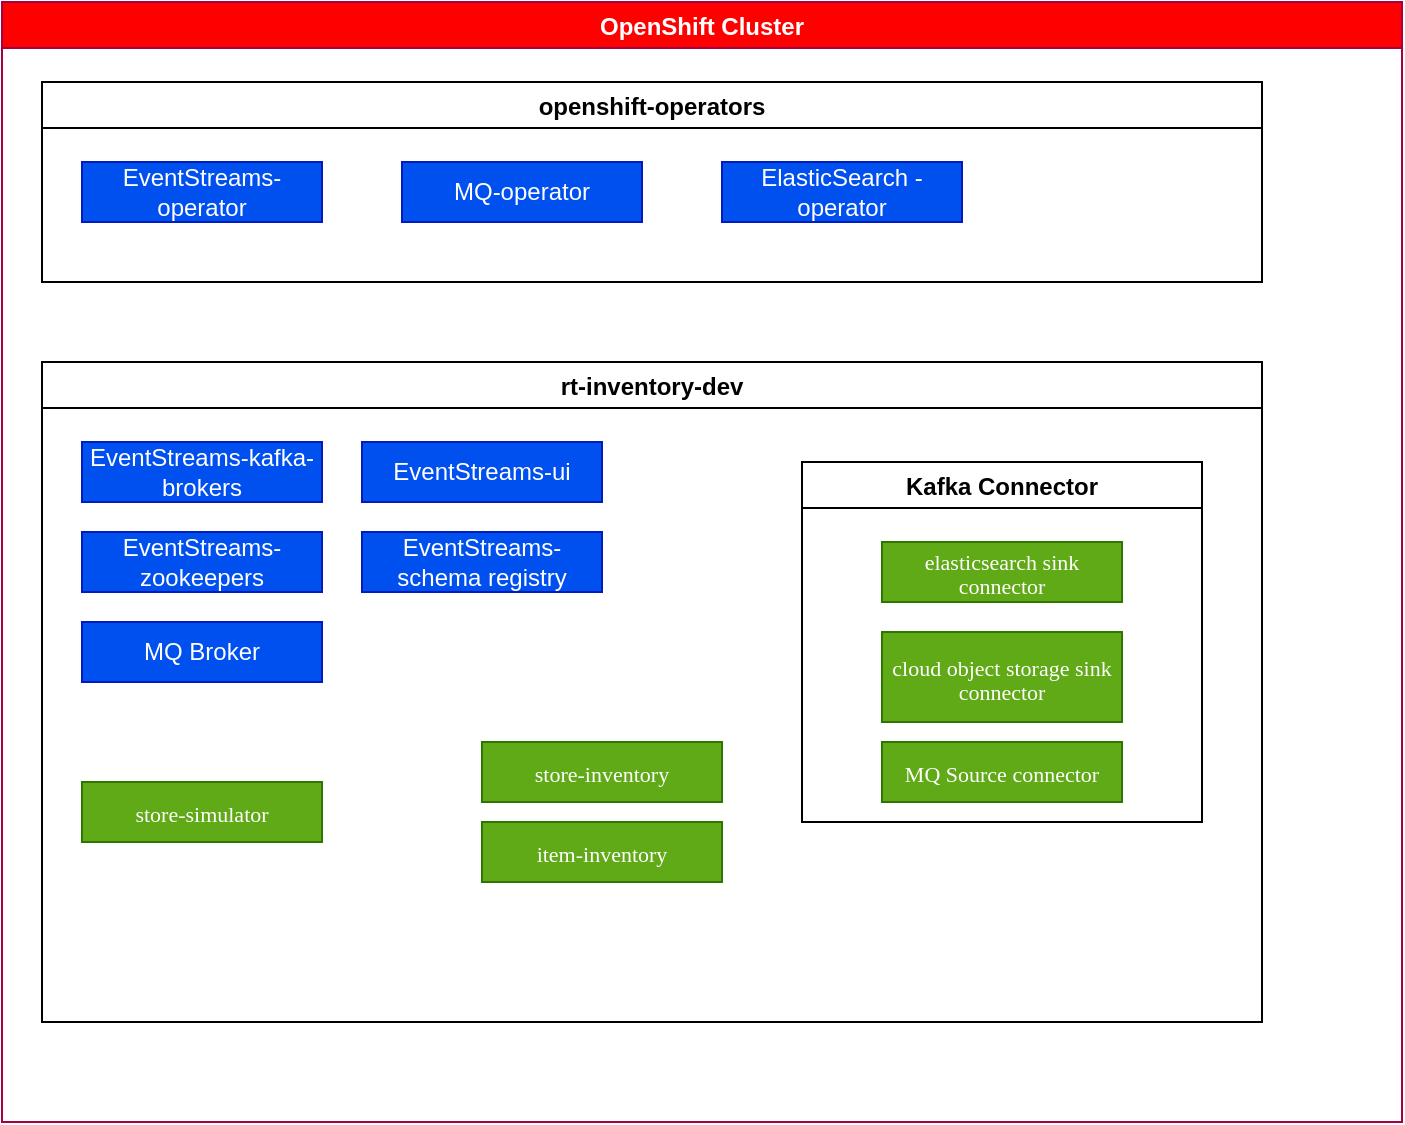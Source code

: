 <mxfile>
    <diagram id="DI6zT22FTgyFtFcUrmey" name="Page-1">
        <mxGraphModel dx="650" dy="382" grid="1" gridSize="10" guides="1" tooltips="1" connect="1" arrows="1" fold="1" page="1" pageScale="1" pageWidth="850" pageHeight="1100" math="0" shadow="0">
            <root>
                <mxCell id="0"/>
                <mxCell id="1" parent="0"/>
                <mxCell id="2" value="OpenShift Cluster" style="swimlane;fillColor=#FF0000;fontColor=#ffffff;strokeColor=#A50040;" parent="1" vertex="1">
                    <mxGeometry x="20" y="120" width="700" height="560" as="geometry"/>
                </mxCell>
                <mxCell id="3" value="openshift-operators" style="swimlane;" parent="2" vertex="1">
                    <mxGeometry x="20" y="40" width="610" height="100" as="geometry"/>
                </mxCell>
                <mxCell id="4" value="EventStreams-operator" style="rounded=0;whiteSpace=wrap;html=1;fillColor=#0050ef;fontColor=#ffffff;strokeColor=#001DBC;" parent="3" vertex="1">
                    <mxGeometry x="20" y="40" width="120" height="30" as="geometry"/>
                </mxCell>
                <mxCell id="7" value="MQ-operator" style="rounded=0;whiteSpace=wrap;html=1;fillColor=#0050ef;fontColor=#ffffff;strokeColor=#001DBC;" parent="3" vertex="1">
                    <mxGeometry x="180" y="40" width="120" height="30" as="geometry"/>
                </mxCell>
                <mxCell id="23" value="ElasticSearch -operator" style="rounded=0;whiteSpace=wrap;html=1;fillColor=#0050ef;fontColor=#ffffff;strokeColor=#001DBC;" parent="3" vertex="1">
                    <mxGeometry x="340" y="40" width="120" height="30" as="geometry"/>
                </mxCell>
                <mxCell id="8" value="rt-inventory-dev" style="swimlane;" parent="2" vertex="1">
                    <mxGeometry x="20" y="180" width="610" height="330" as="geometry"/>
                </mxCell>
                <mxCell id="9" value="EventStreams-kafka-brokers" style="rounded=0;whiteSpace=wrap;html=1;fillColor=#0050ef;fontColor=#ffffff;strokeColor=#001DBC;" parent="8" vertex="1">
                    <mxGeometry x="20" y="40" width="120" height="30" as="geometry"/>
                </mxCell>
                <mxCell id="11" value="EventStreams-zookeepers" style="rounded=0;whiteSpace=wrap;html=1;fillColor=#0050ef;fontColor=#ffffff;strokeColor=#001DBC;" parent="8" vertex="1">
                    <mxGeometry x="20" y="85" width="120" height="30" as="geometry"/>
                </mxCell>
                <mxCell id="12" value="&lt;p class=&quot;p1&quot; style=&quot;margin: 0px; font-stretch: normal; font-size: 11px; line-height: normal; font-family: menlo;&quot;&gt;&lt;span class=&quot;s1&quot;&gt;item-inventory&lt;/span&gt;&lt;/p&gt;" style="rounded=0;whiteSpace=wrap;html=1;fillColor=#60a917;fontColor=#FFFFFF;strokeColor=#2D7600;" parent="8" vertex="1">
                    <mxGeometry x="220" y="230" width="120" height="30" as="geometry"/>
                </mxCell>
                <mxCell id="13" value="&lt;p class=&quot;p1&quot; style=&quot;margin: 0px ; font-stretch: normal ; font-size: 11px ; line-height: normal ; font-family: &amp;#34;menlo&amp;#34;&quot;&gt;&lt;span class=&quot;s1&quot;&gt;store-inventory&lt;/span&gt;&lt;/p&gt;" style="rounded=0;whiteSpace=wrap;html=1;fillColor=#60a917;fontColor=#FFFFFF;strokeColor=#2D7600;" parent="8" vertex="1">
                    <mxGeometry x="220" y="190" width="120" height="30" as="geometry"/>
                </mxCell>
                <mxCell id="14" value="&lt;p class=&quot;p1&quot; style=&quot;margin: 0px ; font-stretch: normal ; font-size: 11px ; line-height: normal ; font-family: &amp;#34;menlo&amp;#34;&quot;&gt;&lt;span class=&quot;s1&quot;&gt;store-simulator&lt;/span&gt;&lt;/p&gt;" style="rounded=0;whiteSpace=wrap;html=1;fillColor=#60a917;fontColor=#FFFFFF;strokeColor=#2D7600;" parent="8" vertex="1">
                    <mxGeometry x="20" y="210" width="120" height="30" as="geometry"/>
                </mxCell>
                <mxCell id="15" value="EventStreams-ui" style="rounded=0;whiteSpace=wrap;html=1;fillColor=#0050ef;fontColor=#ffffff;strokeColor=#001DBC;" parent="8" vertex="1">
                    <mxGeometry x="160" y="40" width="120" height="30" as="geometry"/>
                </mxCell>
                <mxCell id="16" value="EventStreams-schema registry" style="rounded=0;whiteSpace=wrap;html=1;fillColor=#0050ef;fontColor=#ffffff;strokeColor=#001DBC;" parent="8" vertex="1">
                    <mxGeometry x="160" y="85" width="120" height="30" as="geometry"/>
                </mxCell>
                <mxCell id="19" value="Kafka Connector" style="swimlane;" parent="8" vertex="1">
                    <mxGeometry x="380" y="50" width="200" height="180" as="geometry"/>
                </mxCell>
                <mxCell id="18" value="&lt;p class=&quot;p1&quot; style=&quot;margin: 0px ; font-stretch: normal ; font-size: 11px ; line-height: normal ; font-family: &amp;#34;menlo&amp;#34;&quot;&gt;&lt;span class=&quot;s1&quot;&gt;elasticsearch sink connector&lt;/span&gt;&lt;/p&gt;" style="rounded=0;whiteSpace=wrap;html=1;fillColor=#60a917;fontColor=#FFFFFF;strokeColor=#2D7600;" parent="19" vertex="1">
                    <mxGeometry x="40" y="40" width="120" height="30" as="geometry"/>
                </mxCell>
                <mxCell id="22" value="&lt;p class=&quot;p1&quot; style=&quot;margin: 0px ; font-stretch: normal ; font-size: 11px ; line-height: normal ; font-family: &amp;#34;menlo&amp;#34;&quot;&gt;&lt;span class=&quot;s1&quot;&gt;cloud object storage sink connector&lt;/span&gt;&lt;/p&gt;" style="rounded=0;whiteSpace=wrap;html=1;fillColor=#60a917;fontColor=#FFFFFF;strokeColor=#2D7600;" parent="19" vertex="1">
                    <mxGeometry x="40" y="85" width="120" height="45" as="geometry"/>
                </mxCell>
                <mxCell id="24" value="&lt;p class=&quot;p1&quot; style=&quot;margin: 0px ; font-stretch: normal ; font-size: 11px ; line-height: normal ; font-family: &amp;#34;menlo&amp;#34;&quot;&gt;&lt;span class=&quot;s1&quot;&gt;MQ Source connector&lt;/span&gt;&lt;/p&gt;" style="rounded=0;whiteSpace=wrap;html=1;fillColor=#60a917;fontColor=#FFFFFF;strokeColor=#2D7600;" vertex="1" parent="19">
                    <mxGeometry x="40" y="140" width="120" height="30" as="geometry"/>
                </mxCell>
                <mxCell id="25" value="MQ Broker" style="rounded=0;whiteSpace=wrap;html=1;fillColor=#0050ef;fontColor=#ffffff;strokeColor=#001DBC;" vertex="1" parent="8">
                    <mxGeometry x="20" y="130" width="120" height="30" as="geometry"/>
                </mxCell>
            </root>
        </mxGraphModel>
    </diagram>
</mxfile>